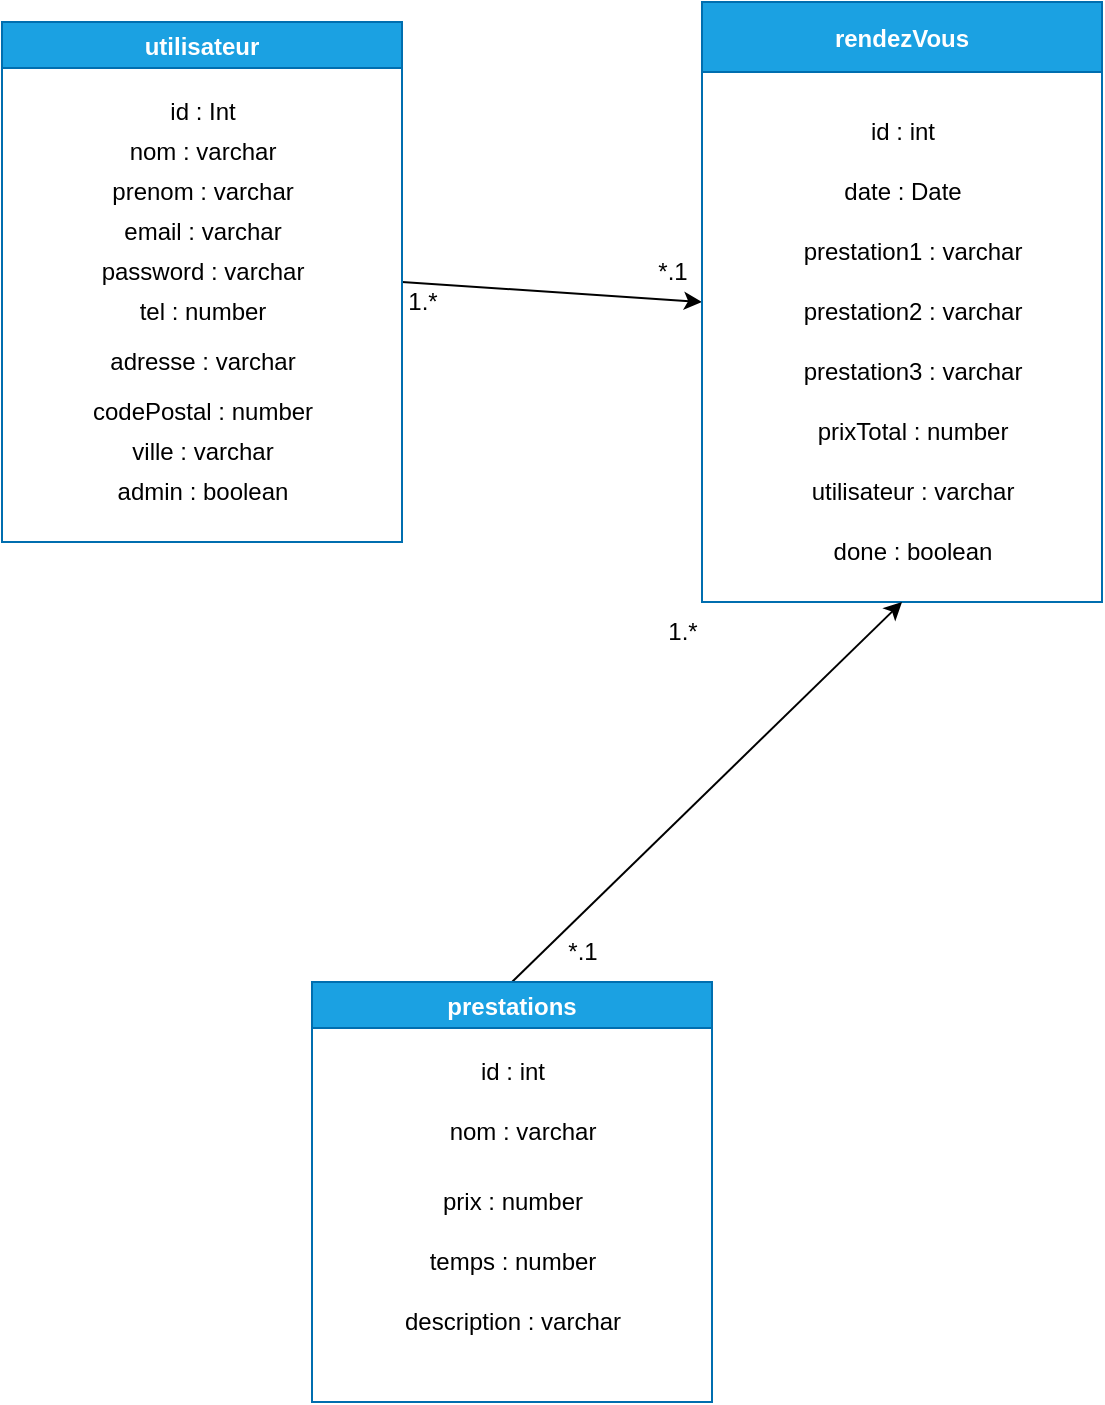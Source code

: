 <mxfile>
    <diagram id="IyU9G8I5XuJ35-Yla09w" name="Page-1">
        <mxGraphModel dx="490" dy="471" grid="1" gridSize="10" guides="1" tooltips="1" connect="1" arrows="1" fold="1" page="1" pageScale="1" pageWidth="850" pageHeight="1100" math="0" shadow="0">
            <root>
                <mxCell id="0"/>
                <mxCell id="1" parent="0"/>
                <mxCell id="30" style="edgeStyle=none;html=1;exitX=1;exitY=0.5;exitDx=0;exitDy=0;entryX=0;entryY=0.5;entryDx=0;entryDy=0;" edge="1" parent="1" source="2" target="15">
                    <mxGeometry relative="1" as="geometry"/>
                </mxCell>
                <mxCell id="2" value="utilisateur" style="swimlane;fillColor=#1ba1e2;fontColor=#ffffff;strokeColor=#006EAF;" vertex="1" parent="1">
                    <mxGeometry x="70" y="50" width="200" height="260" as="geometry"/>
                </mxCell>
                <mxCell id="4" value="id : Int" style="text;html=1;align=center;verticalAlign=middle;resizable=0;points=[];autosize=1;strokeColor=none;fillColor=none;" vertex="1" parent="2">
                    <mxGeometry x="70" y="30" width="60" height="30" as="geometry"/>
                </mxCell>
                <mxCell id="5" value="nom : varchar" style="text;html=1;align=center;verticalAlign=middle;resizable=0;points=[];autosize=1;strokeColor=none;fillColor=none;" vertex="1" parent="2">
                    <mxGeometry x="50" y="50" width="100" height="30" as="geometry"/>
                </mxCell>
                <mxCell id="6" value="prenom : varchar" style="text;html=1;align=center;verticalAlign=middle;resizable=0;points=[];autosize=1;strokeColor=none;fillColor=none;" vertex="1" parent="2">
                    <mxGeometry x="45" y="70" width="110" height="30" as="geometry"/>
                </mxCell>
                <mxCell id="7" value="email : varchar" style="text;html=1;align=center;verticalAlign=middle;resizable=0;points=[];autosize=1;strokeColor=none;fillColor=none;" vertex="1" parent="2">
                    <mxGeometry x="50" y="90" width="100" height="30" as="geometry"/>
                </mxCell>
                <mxCell id="8" value="tel : number" style="text;html=1;align=center;verticalAlign=middle;resizable=0;points=[];autosize=1;strokeColor=none;fillColor=none;" vertex="1" parent="2">
                    <mxGeometry x="55" y="130" width="90" height="30" as="geometry"/>
                </mxCell>
                <mxCell id="9" value="password : varchar" style="text;html=1;align=center;verticalAlign=middle;resizable=0;points=[];autosize=1;strokeColor=none;fillColor=none;" vertex="1" parent="2">
                    <mxGeometry x="40" y="110" width="120" height="30" as="geometry"/>
                </mxCell>
                <mxCell id="10" value="adresse : varchar" style="text;html=1;align=center;verticalAlign=middle;resizable=0;points=[];autosize=1;strokeColor=none;fillColor=none;" vertex="1" parent="2">
                    <mxGeometry x="40" y="155" width="120" height="30" as="geometry"/>
                </mxCell>
                <mxCell id="12" value="codePostal : number" style="text;html=1;align=center;verticalAlign=middle;resizable=0;points=[];autosize=1;strokeColor=none;fillColor=none;" vertex="1" parent="2">
                    <mxGeometry x="35" y="180" width="130" height="30" as="geometry"/>
                </mxCell>
                <mxCell id="13" value="ville : varchar" style="text;html=1;align=center;verticalAlign=middle;resizable=0;points=[];autosize=1;strokeColor=none;fillColor=none;" vertex="1" parent="2">
                    <mxGeometry x="55" y="200" width="90" height="30" as="geometry"/>
                </mxCell>
                <mxCell id="14" value="admin : boolean" style="text;html=1;align=center;verticalAlign=middle;resizable=0;points=[];autosize=1;strokeColor=none;fillColor=none;" vertex="1" parent="2">
                    <mxGeometry x="45" y="220" width="110" height="30" as="geometry"/>
                </mxCell>
                <mxCell id="15" value="rendezVous" style="swimlane;startSize=35;fillColor=#1ba1e2;fontColor=#ffffff;strokeColor=#006EAF;" vertex="1" parent="1">
                    <mxGeometry x="420" y="40" width="200" height="300" as="geometry"/>
                </mxCell>
                <mxCell id="17" value="id : int" style="text;html=1;align=center;verticalAlign=middle;resizable=0;points=[];autosize=1;strokeColor=none;fillColor=none;" vertex="1" parent="15">
                    <mxGeometry x="70" y="50" width="60" height="30" as="geometry"/>
                </mxCell>
                <mxCell id="18" value="date : Date" style="text;html=1;align=center;verticalAlign=middle;resizable=0;points=[];autosize=1;strokeColor=none;fillColor=none;" vertex="1" parent="15">
                    <mxGeometry x="60" y="80" width="80" height="30" as="geometry"/>
                </mxCell>
                <mxCell id="19" value="prestation1 : varchar" style="text;html=1;align=center;verticalAlign=middle;resizable=0;points=[];autosize=1;strokeColor=none;fillColor=none;" vertex="1" parent="15">
                    <mxGeometry x="40" y="110" width="130" height="30" as="geometry"/>
                </mxCell>
                <mxCell id="21" value="done : boolean" style="text;html=1;align=center;verticalAlign=middle;resizable=0;points=[];autosize=1;strokeColor=none;fillColor=none;" vertex="1" parent="15">
                    <mxGeometry x="55" y="260" width="100" height="30" as="geometry"/>
                </mxCell>
                <mxCell id="29" value="utilisateur : varchar" style="text;html=1;align=center;verticalAlign=middle;resizable=0;points=[];autosize=1;strokeColor=none;fillColor=none;" vertex="1" parent="15">
                    <mxGeometry x="45" y="230" width="120" height="30" as="geometry"/>
                </mxCell>
                <mxCell id="36" value="prestation2 : varchar" style="text;html=1;align=center;verticalAlign=middle;resizable=0;points=[];autosize=1;strokeColor=none;fillColor=none;" vertex="1" parent="15">
                    <mxGeometry x="40" y="140" width="130" height="30" as="geometry"/>
                </mxCell>
                <mxCell id="37" value="prestation3 : varchar" style="text;html=1;align=center;verticalAlign=middle;resizable=0;points=[];autosize=1;strokeColor=none;fillColor=none;" vertex="1" parent="15">
                    <mxGeometry x="40" y="170" width="130" height="30" as="geometry"/>
                </mxCell>
                <mxCell id="39" value="prixTotal : number" style="text;html=1;align=center;verticalAlign=middle;resizable=0;points=[];autosize=1;strokeColor=none;fillColor=none;" vertex="1" parent="15">
                    <mxGeometry x="45" y="200" width="120" height="30" as="geometry"/>
                </mxCell>
                <mxCell id="31" style="edgeStyle=none;html=1;exitX=0.5;exitY=0;exitDx=0;exitDy=0;entryX=0.5;entryY=1;entryDx=0;entryDy=0;" edge="1" parent="1" source="22" target="15">
                    <mxGeometry relative="1" as="geometry"/>
                </mxCell>
                <mxCell id="22" value="prestations" style="swimlane;fillColor=#1ba1e2;fontColor=#ffffff;strokeColor=#006EAF;" vertex="1" parent="1">
                    <mxGeometry x="225" y="530" width="200" height="210" as="geometry"/>
                </mxCell>
                <mxCell id="23" value="id : int" style="text;html=1;align=center;verticalAlign=middle;resizable=0;points=[];autosize=1;strokeColor=none;fillColor=none;" vertex="1" parent="22">
                    <mxGeometry x="70" y="30" width="60" height="30" as="geometry"/>
                </mxCell>
                <mxCell id="26" value="temps : number" style="text;html=1;align=center;verticalAlign=middle;resizable=0;points=[];autosize=1;strokeColor=none;fillColor=none;" vertex="1" parent="22">
                    <mxGeometry x="45" y="125" width="110" height="30" as="geometry"/>
                </mxCell>
                <mxCell id="27" value="description : varchar" style="text;html=1;align=center;verticalAlign=middle;resizable=0;points=[];autosize=1;strokeColor=none;fillColor=none;" vertex="1" parent="22">
                    <mxGeometry x="35" y="155" width="130" height="30" as="geometry"/>
                </mxCell>
                <mxCell id="25" value="prix : number" style="text;html=1;align=center;verticalAlign=middle;resizable=0;points=[];autosize=1;strokeColor=none;fillColor=none;" vertex="1" parent="22">
                    <mxGeometry x="55" y="95" width="90" height="30" as="geometry"/>
                </mxCell>
                <mxCell id="24" value="nom : varchar" style="text;html=1;align=center;verticalAlign=middle;resizable=0;points=[];autosize=1;strokeColor=none;fillColor=none;" vertex="1" parent="22">
                    <mxGeometry x="55" y="60" width="100" height="30" as="geometry"/>
                </mxCell>
                <mxCell id="32" value="*.1" style="text;html=1;align=center;verticalAlign=middle;resizable=0;points=[];autosize=1;strokeColor=none;fillColor=none;" vertex="1" parent="1">
                    <mxGeometry x="385" y="160" width="40" height="30" as="geometry"/>
                </mxCell>
                <mxCell id="33" value="1.*" style="text;html=1;align=center;verticalAlign=middle;resizable=0;points=[];autosize=1;strokeColor=none;fillColor=none;" vertex="1" parent="1">
                    <mxGeometry x="260" y="175" width="40" height="30" as="geometry"/>
                </mxCell>
                <mxCell id="34" value="1.*" style="text;html=1;align=center;verticalAlign=middle;resizable=0;points=[];autosize=1;strokeColor=none;fillColor=none;" vertex="1" parent="1">
                    <mxGeometry x="390" y="340" width="40" height="30" as="geometry"/>
                </mxCell>
                <mxCell id="35" value="*.1" style="text;html=1;align=center;verticalAlign=middle;resizable=0;points=[];autosize=1;strokeColor=none;fillColor=none;" vertex="1" parent="1">
                    <mxGeometry x="340" y="500" width="40" height="30" as="geometry"/>
                </mxCell>
            </root>
        </mxGraphModel>
    </diagram>
</mxfile>